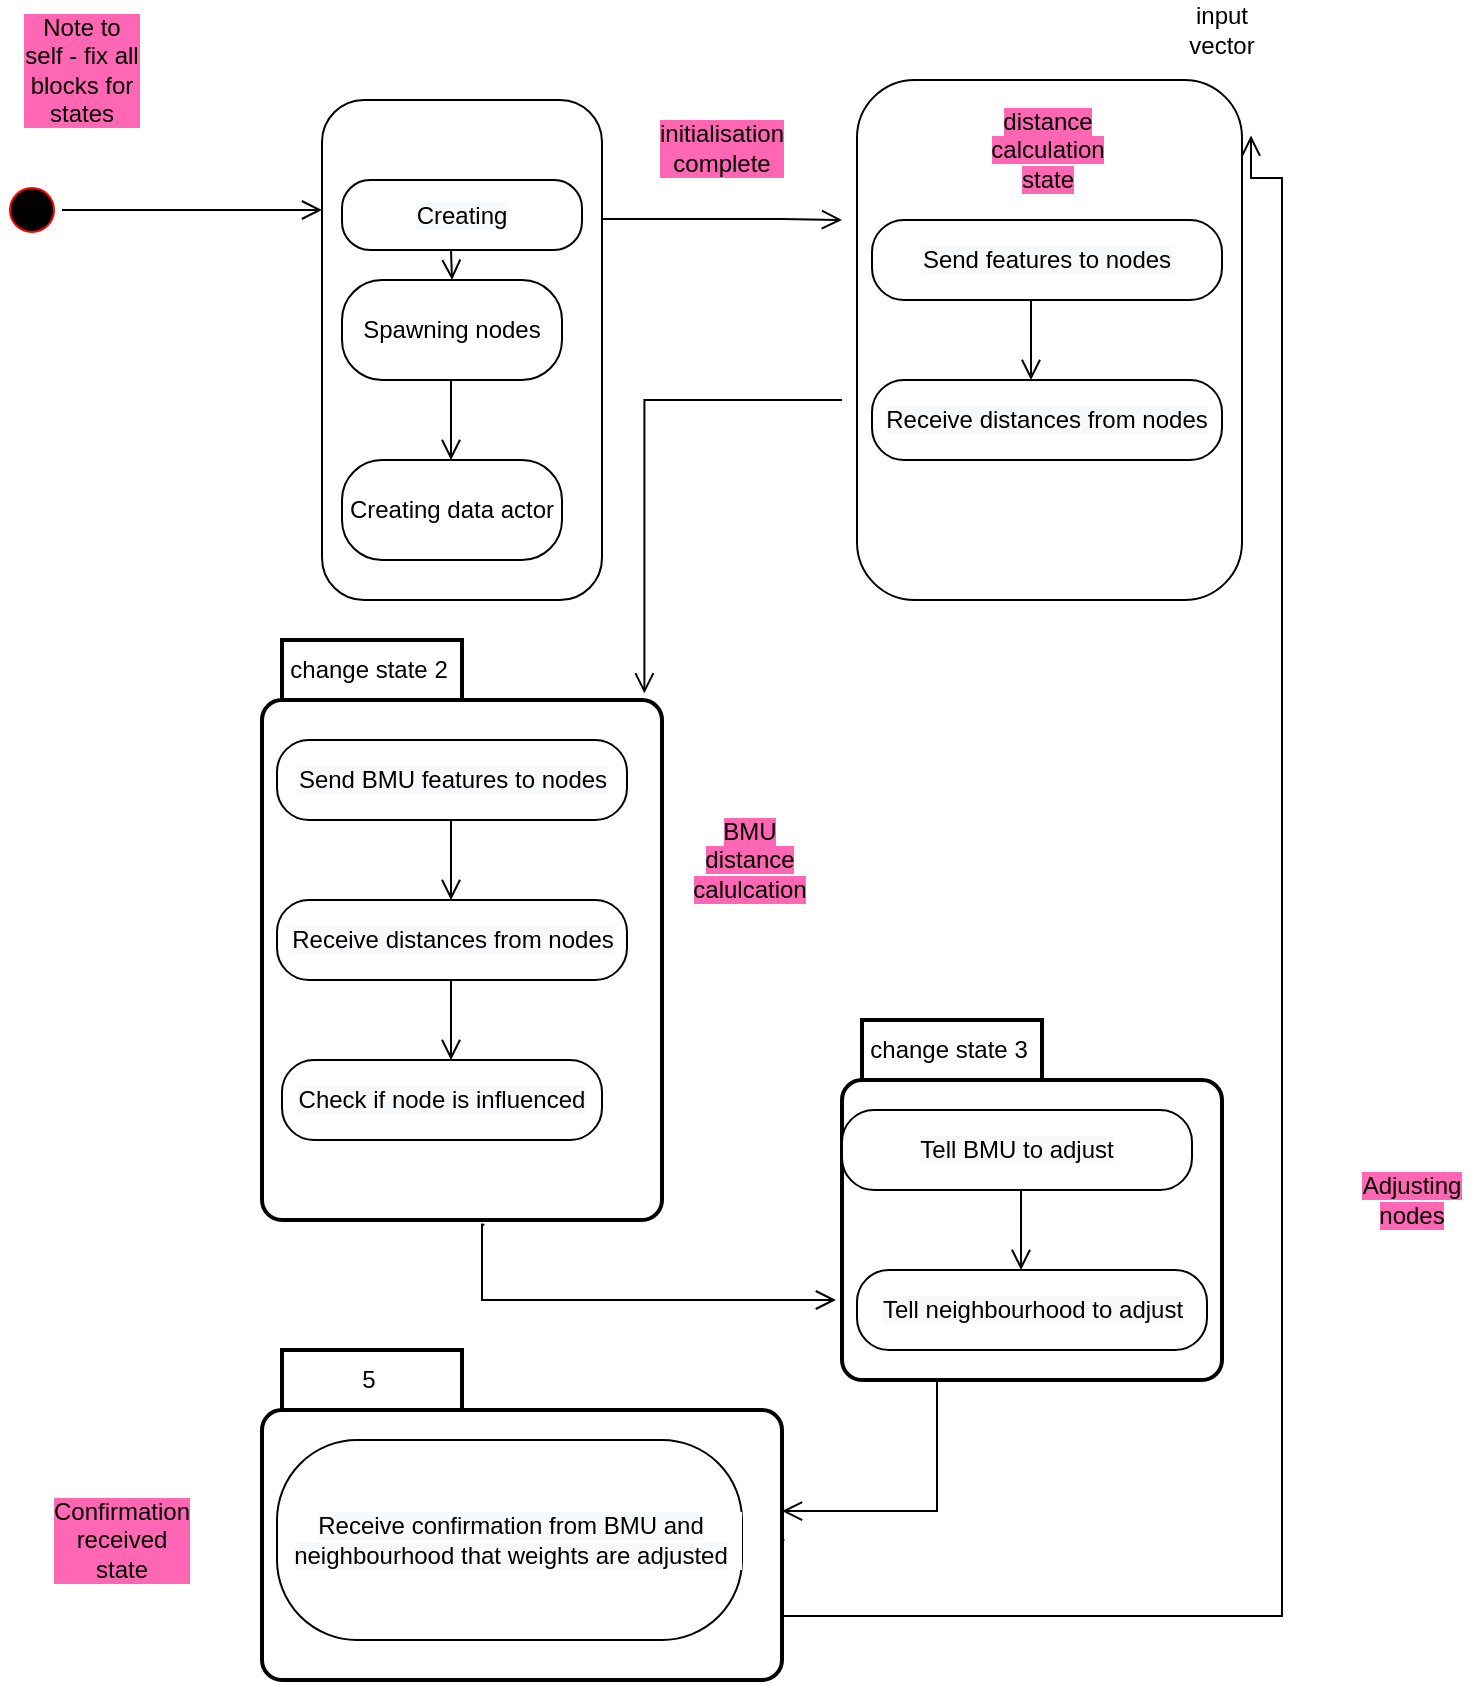 <mxfile version="15.8.3" type="github">
  <diagram id="39YjE3SLRDVz2EWh9CO7" name="Page-1">
    <mxGraphModel dx="1221" dy="632" grid="1" gridSize="10" guides="1" tooltips="1" connect="1" arrows="1" fold="1" page="1" pageScale="1" pageWidth="827" pageHeight="1169" math="0" shadow="0">
      <root>
        <mxCell id="0" />
        <mxCell id="1" parent="0" />
        <mxCell id="mlNa0WtkvahHxnJr3UIz-56" value="" style="rounded=1;whiteSpace=wrap;html=1;labelBackgroundColor=#FF66B3;" vertex="1" parent="1">
          <mxGeometry x="467.5" y="70" width="192.5" height="260" as="geometry" />
        </mxCell>
        <mxCell id="mlNa0WtkvahHxnJr3UIz-55" value="" style="rounded=1;whiteSpace=wrap;html=1;labelBackgroundColor=#FF66B3;" vertex="1" parent="1">
          <mxGeometry x="200" y="80" width="140" height="250" as="geometry" />
        </mxCell>
        <mxCell id="mlNa0WtkvahHxnJr3UIz-1" value="" style="edgeStyle=orthogonalEdgeStyle;html=1;verticalAlign=bottom;endArrow=open;endSize=8;strokeColor=#000000;rounded=0;" edge="1" parent="1">
          <mxGeometry relative="1" as="geometry">
            <mxPoint x="200" y="135" as="targetPoint" />
            <mxPoint x="70" y="135" as="sourcePoint" />
          </mxGeometry>
        </mxCell>
        <mxCell id="mlNa0WtkvahHxnJr3UIz-4" value="" style="edgeStyle=orthogonalEdgeStyle;html=1;verticalAlign=bottom;endArrow=open;endSize=8;strokeColor=#000000;rounded=0;" edge="1" parent="1">
          <mxGeometry relative="1" as="geometry">
            <mxPoint x="460" y="140" as="targetPoint" />
            <mxPoint x="340" y="139.5" as="sourcePoint" />
            <Array as="points">
              <mxPoint x="430" y="140" />
              <mxPoint x="430" y="140" />
            </Array>
          </mxGeometry>
        </mxCell>
        <mxCell id="mlNa0WtkvahHxnJr3UIz-6" value="&lt;span style=&quot;background-color: rgb(248 , 249 , 250)&quot;&gt;Send features to nodes&lt;/span&gt;" style="rounded=1;whiteSpace=wrap;html=1;arcSize=40;fontColor=#000000;fillColor=#FFFFFF;strokeColor=#000000;labelBackgroundColor=default;" vertex="1" parent="1">
          <mxGeometry x="475" y="140" width="175" height="40" as="geometry" />
        </mxCell>
        <mxCell id="mlNa0WtkvahHxnJr3UIz-7" value="&lt;span style=&quot;background-color: rgb(248 , 249 , 250)&quot;&gt;Receive distances from nodes&lt;/span&gt;" style="rounded=1;whiteSpace=wrap;html=1;arcSize=40;fontColor=#000000;fillColor=#FFFFFF;strokeColor=#000000;labelBackgroundColor=default;" vertex="1" parent="1">
          <mxGeometry x="475" y="220" width="175" height="40" as="geometry" />
        </mxCell>
        <mxCell id="mlNa0WtkvahHxnJr3UIz-9" value="" style="edgeStyle=orthogonalEdgeStyle;html=1;verticalAlign=bottom;endArrow=open;endSize=8;strokeColor=#000000;rounded=0;" edge="1" parent="1">
          <mxGeometry relative="1" as="geometry">
            <mxPoint x="554.5" y="220" as="targetPoint" />
            <mxPoint x="554.5" y="180" as="sourcePoint" />
            <Array as="points">
              <mxPoint x="554.5" y="220" />
            </Array>
          </mxGeometry>
        </mxCell>
        <mxCell id="mlNa0WtkvahHxnJr3UIz-12" value="" style="ellipse;html=1;shape=startState;fillColor=#000000;strokeColor=#ff0000;" vertex="1" parent="1">
          <mxGeometry x="40" y="120" width="30" height="30" as="geometry" />
        </mxCell>
        <mxCell id="mlNa0WtkvahHxnJr3UIz-13" value="&lt;span style=&quot;background-color: rgb(248 , 249 , 250)&quot;&gt;Creating&lt;/span&gt;" style="rounded=1;whiteSpace=wrap;html=1;arcSize=40;fontColor=#000000;fillColor=#FFFFFF;strokeColor=#000000;labelBackgroundColor=default;" vertex="1" parent="1">
          <mxGeometry x="210" y="120" width="120" height="35" as="geometry" />
        </mxCell>
        <mxCell id="mlNa0WtkvahHxnJr3UIz-14" value="Spawning nodes" style="rounded=1;whiteSpace=wrap;html=1;arcSize=40;fontColor=#000000;fillColor=#FFFFFF;strokeColor=#000000;labelBackgroundColor=default;" vertex="1" parent="1">
          <mxGeometry x="210" y="170" width="110" height="50" as="geometry" />
        </mxCell>
        <mxCell id="mlNa0WtkvahHxnJr3UIz-15" value="Creating data actor" style="rounded=1;whiteSpace=wrap;html=1;arcSize=40;fontColor=#000000;fillColor=#FFFFFF;strokeColor=#000000;labelBackgroundColor=default;" vertex="1" parent="1">
          <mxGeometry x="210" y="260" width="110" height="50" as="geometry" />
        </mxCell>
        <mxCell id="mlNa0WtkvahHxnJr3UIz-16" value="" style="edgeStyle=orthogonalEdgeStyle;html=1;verticalAlign=bottom;endArrow=open;endSize=8;strokeColor=#000000;rounded=0;entryX=0.5;entryY=0;entryDx=0;entryDy=0;" edge="1" parent="1" target="mlNa0WtkvahHxnJr3UIz-14">
          <mxGeometry relative="1" as="geometry">
            <mxPoint x="264.5" y="195" as="targetPoint" />
            <mxPoint x="264.5" y="155" as="sourcePoint" />
            <Array as="points" />
          </mxGeometry>
        </mxCell>
        <mxCell id="mlNa0WtkvahHxnJr3UIz-21" value="" style="edgeStyle=orthogonalEdgeStyle;html=1;verticalAlign=bottom;endArrow=open;endSize=8;strokeColor=#000000;rounded=0;" edge="1" parent="1">
          <mxGeometry relative="1" as="geometry">
            <mxPoint x="264.5" y="260" as="targetPoint" />
            <mxPoint x="264.5" y="220" as="sourcePoint" />
            <Array as="points">
              <mxPoint x="264.5" y="260" />
            </Array>
          </mxGeometry>
        </mxCell>
        <mxCell id="mlNa0WtkvahHxnJr3UIz-28" value="change state 2" style="shape=folder;align=center;verticalAlign=middle;fontStyle=0;tabWidth=100;tabHeight=30;tabPosition=left;html=1;boundedLbl=1;labelInHeader=1;rounded=1;absoluteArcSize=1;arcSize=10;strokeWidth=2;" vertex="1" parent="1">
          <mxGeometry x="170" y="350" width="200" height="290" as="geometry" />
        </mxCell>
        <mxCell id="mlNa0WtkvahHxnJr3UIz-29" value="&lt;span style=&quot;background-color: rgb(248 , 249 , 250)&quot;&gt;Send BMU features to nodes&lt;/span&gt;" style="rounded=1;whiteSpace=wrap;html=1;arcSize=40;fontColor=#000000;fillColor=#FFFFFF;strokeColor=#000000;labelBackgroundColor=default;" vertex="1" parent="1">
          <mxGeometry x="177.5" y="400" width="175" height="40" as="geometry" />
        </mxCell>
        <mxCell id="mlNa0WtkvahHxnJr3UIz-30" value="&lt;span style=&quot;background-color: rgb(248 , 249 , 250)&quot;&gt;Receive distances from nodes&lt;/span&gt;" style="rounded=1;whiteSpace=wrap;html=1;arcSize=40;fontColor=#000000;fillColor=#FFFFFF;strokeColor=#000000;labelBackgroundColor=default;" vertex="1" parent="1">
          <mxGeometry x="177.5" y="480" width="175" height="40" as="geometry" />
        </mxCell>
        <mxCell id="mlNa0WtkvahHxnJr3UIz-31" value="&lt;span style=&quot;background-color: rgb(248 , 249 , 250)&quot;&gt;Check if node is influenced&lt;/span&gt;" style="rounded=1;whiteSpace=wrap;html=1;arcSize=40;fontColor=#000000;fillColor=#FFFFFF;strokeColor=#000000;labelBackgroundColor=default;" vertex="1" parent="1">
          <mxGeometry x="180" y="560" width="160" height="40" as="geometry" />
        </mxCell>
        <mxCell id="mlNa0WtkvahHxnJr3UIz-32" value="" style="edgeStyle=orthogonalEdgeStyle;html=1;verticalAlign=bottom;endArrow=open;endSize=8;strokeColor=#000000;rounded=0;" edge="1" parent="1">
          <mxGeometry relative="1" as="geometry">
            <mxPoint x="264.5" y="480" as="targetPoint" />
            <mxPoint x="264.5" y="440" as="sourcePoint" />
            <Array as="points">
              <mxPoint x="264.5" y="480" />
            </Array>
          </mxGeometry>
        </mxCell>
        <mxCell id="mlNa0WtkvahHxnJr3UIz-33" value="" style="edgeStyle=orthogonalEdgeStyle;html=1;verticalAlign=bottom;endArrow=open;endSize=8;strokeColor=#000000;rounded=0;" edge="1" parent="1">
          <mxGeometry relative="1" as="geometry">
            <mxPoint x="264.5" y="560" as="targetPoint" />
            <mxPoint x="264.5" y="520" as="sourcePoint" />
            <Array as="points">
              <mxPoint x="264.5" y="560" />
            </Array>
          </mxGeometry>
        </mxCell>
        <mxCell id="mlNa0WtkvahHxnJr3UIz-38" value="change state 3" style="shape=folder;align=center;verticalAlign=middle;fontStyle=0;tabWidth=100;tabHeight=30;tabPosition=left;html=1;boundedLbl=1;labelInHeader=1;rounded=1;absoluteArcSize=1;arcSize=10;strokeWidth=2;" vertex="1" parent="1">
          <mxGeometry x="460" y="540" width="190" height="180" as="geometry" />
        </mxCell>
        <mxCell id="mlNa0WtkvahHxnJr3UIz-39" value="&lt;span style=&quot;background-color: rgb(248 , 249 , 250)&quot;&gt;Tell BMU to adjust&lt;/span&gt;" style="rounded=1;whiteSpace=wrap;html=1;arcSize=40;fontColor=#000000;fillColor=#FFFFFF;strokeColor=#000000;labelBackgroundColor=default;" vertex="1" parent="1">
          <mxGeometry x="460" y="585" width="175" height="40" as="geometry" />
        </mxCell>
        <mxCell id="mlNa0WtkvahHxnJr3UIz-40" value="" style="edgeStyle=orthogonalEdgeStyle;html=1;verticalAlign=bottom;endArrow=open;endSize=8;strokeColor=#000000;rounded=0;" edge="1" parent="1">
          <mxGeometry relative="1" as="geometry">
            <mxPoint x="549.5" y="665" as="targetPoint" />
            <mxPoint x="549.5" y="625" as="sourcePoint" />
            <Array as="points">
              <mxPoint x="549.5" y="665" />
            </Array>
          </mxGeometry>
        </mxCell>
        <mxCell id="mlNa0WtkvahHxnJr3UIz-41" value="&lt;span style=&quot;background-color: rgb(248 , 249 , 250)&quot;&gt;Tell neighbourhood to adjust&lt;/span&gt;" style="rounded=1;whiteSpace=wrap;html=1;arcSize=40;fontColor=#000000;fillColor=#FFFFFF;strokeColor=#000000;labelBackgroundColor=default;" vertex="1" parent="1">
          <mxGeometry x="467.5" y="665" width="175" height="40" as="geometry" />
        </mxCell>
        <mxCell id="mlNa0WtkvahHxnJr3UIz-42" value="" style="edgeStyle=orthogonalEdgeStyle;html=1;verticalAlign=bottom;endArrow=open;endSize=8;strokeColor=#000000;rounded=0;entryX=0.956;entryY=0.092;entryDx=0;entryDy=0;entryPerimeter=0;" edge="1" parent="1" target="mlNa0WtkvahHxnJr3UIz-28">
          <mxGeometry relative="1" as="geometry">
            <mxPoint x="470" y="150" as="targetPoint" />
            <mxPoint x="460" y="230" as="sourcePoint" />
            <Array as="points">
              <mxPoint x="400" y="230" />
              <mxPoint x="361" y="230" />
            </Array>
          </mxGeometry>
        </mxCell>
        <mxCell id="mlNa0WtkvahHxnJr3UIz-43" value="" style="edgeStyle=orthogonalEdgeStyle;html=1;verticalAlign=bottom;endArrow=open;endSize=8;strokeColor=#000000;rounded=0;exitX=0.556;exitY=1.008;exitDx=0;exitDy=0;exitPerimeter=0;" edge="1" parent="1" source="mlNa0WtkvahHxnJr3UIz-28">
          <mxGeometry relative="1" as="geometry">
            <mxPoint x="457" y="680" as="targetPoint" />
            <mxPoint x="378.8" y="683.32" as="sourcePoint" />
            <Array as="points">
              <mxPoint x="280" y="642" />
              <mxPoint x="280" y="680" />
            </Array>
          </mxGeometry>
        </mxCell>
        <mxCell id="mlNa0WtkvahHxnJr3UIz-44" value="5" style="shape=folder;align=center;verticalAlign=middle;fontStyle=0;tabWidth=100;tabHeight=30;tabPosition=left;html=1;boundedLbl=1;labelInHeader=1;rounded=1;absoluteArcSize=1;arcSize=10;strokeWidth=2;" vertex="1" parent="1">
          <mxGeometry x="170" y="705" width="260" height="165" as="geometry" />
        </mxCell>
        <mxCell id="mlNa0WtkvahHxnJr3UIz-45" value="&lt;span style=&quot;background-color: rgb(248 , 249 , 250)&quot;&gt;Receive confirmation from BMU and neighbourhood that weights are adjusted&lt;/span&gt;" style="rounded=1;whiteSpace=wrap;html=1;arcSize=40;fontColor=#000000;fillColor=#FFFFFF;strokeColor=#000000;labelBackgroundColor=default;" vertex="1" parent="1">
          <mxGeometry x="177.5" y="750" width="232.5" height="100" as="geometry" />
        </mxCell>
        <mxCell id="mlNa0WtkvahHxnJr3UIz-46" value="" style="edgeStyle=orthogonalEdgeStyle;html=1;verticalAlign=bottom;endArrow=open;endSize=8;strokeColor=#000000;rounded=0;entryX=1;entryY=0.488;entryDx=0;entryDy=0;entryPerimeter=0;exitX=0.25;exitY=1;exitDx=0;exitDy=0;exitPerimeter=0;" edge="1" parent="1" source="mlNa0WtkvahHxnJr3UIz-38" target="mlNa0WtkvahHxnJr3UIz-44">
          <mxGeometry relative="1" as="geometry">
            <mxPoint x="498.1" y="873.34" as="targetPoint" />
            <mxPoint x="540" y="750" as="sourcePoint" />
            <Array as="points">
              <mxPoint x="508" y="786" />
            </Array>
          </mxGeometry>
        </mxCell>
        <mxCell id="mlNa0WtkvahHxnJr3UIz-47" value="" style="edgeStyle=orthogonalEdgeStyle;html=1;verticalAlign=bottom;endArrow=open;endSize=8;strokeColor=#000000;rounded=0;exitX=0.556;exitY=1.008;exitDx=0;exitDy=0;exitPerimeter=0;entryX=1.01;entryY=0.089;entryDx=0;entryDy=0;entryPerimeter=0;" edge="1" parent="1">
          <mxGeometry relative="1" as="geometry">
            <mxPoint x="664.5" y="97.8" as="targetPoint" />
            <mxPoint x="431.2" y="800.02" as="sourcePoint" />
            <Array as="points">
              <mxPoint x="430" y="800" />
              <mxPoint x="430" y="838" />
              <mxPoint x="680" y="838" />
              <mxPoint x="680" y="119" />
            </Array>
          </mxGeometry>
        </mxCell>
        <mxCell id="mlNa0WtkvahHxnJr3UIz-48" value="&lt;span style=&quot;background-color: rgb(255 , 102 , 179)&quot;&gt;distance calculation state&lt;/span&gt;" style="text;html=1;strokeColor=none;fillColor=none;align=center;verticalAlign=middle;whiteSpace=wrap;rounded=0;" vertex="1" parent="1">
          <mxGeometry x="532.5" y="90" width="60" height="30" as="geometry" />
        </mxCell>
        <mxCell id="mlNa0WtkvahHxnJr3UIz-50" value="input vector" style="text;html=1;strokeColor=none;fillColor=none;align=center;verticalAlign=middle;whiteSpace=wrap;rounded=0;" vertex="1" parent="1">
          <mxGeometry x="620" y="30" width="60" height="30" as="geometry" />
        </mxCell>
        <mxCell id="mlNa0WtkvahHxnJr3UIz-51" value="&lt;span style=&quot;background-color: rgb(255 , 102 , 179)&quot;&gt;BMU distance calulcation&lt;/span&gt;" style="text;html=1;strokeColor=none;fillColor=none;align=center;verticalAlign=middle;whiteSpace=wrap;rounded=0;" vertex="1" parent="1">
          <mxGeometry x="379" y="440" width="70" height="40" as="geometry" />
        </mxCell>
        <mxCell id="mlNa0WtkvahHxnJr3UIz-52" value="&lt;span style=&quot;background-color: rgb(255 , 102 , 179)&quot;&gt;Adjusting nodes&lt;/span&gt;" style="text;html=1;strokeColor=none;fillColor=none;align=center;verticalAlign=middle;whiteSpace=wrap;rounded=0;" vertex="1" parent="1">
          <mxGeometry x="710" y="610" width="70" height="40" as="geometry" />
        </mxCell>
        <mxCell id="mlNa0WtkvahHxnJr3UIz-54" value="Confirmation received state" style="text;html=1;strokeColor=none;fillColor=none;align=center;verticalAlign=middle;whiteSpace=wrap;rounded=0;labelBackgroundColor=#FF66B3;" vertex="1" parent="1">
          <mxGeometry x="70" y="785" width="60" height="30" as="geometry" />
        </mxCell>
        <mxCell id="mlNa0WtkvahHxnJr3UIz-58" value="Note to self - fix all blocks for states" style="text;html=1;strokeColor=none;fillColor=none;align=center;verticalAlign=middle;whiteSpace=wrap;rounded=0;labelBackgroundColor=#FF66B3;" vertex="1" parent="1">
          <mxGeometry x="50" y="50" width="60" height="30" as="geometry" />
        </mxCell>
        <mxCell id="mlNa0WtkvahHxnJr3UIz-59" value="initialisation complete" style="text;html=1;strokeColor=none;fillColor=none;align=center;verticalAlign=middle;whiteSpace=wrap;rounded=0;labelBackgroundColor=#FF66B3;" vertex="1" parent="1">
          <mxGeometry x="370" y="89" width="60" height="30" as="geometry" />
        </mxCell>
      </root>
    </mxGraphModel>
  </diagram>
</mxfile>
